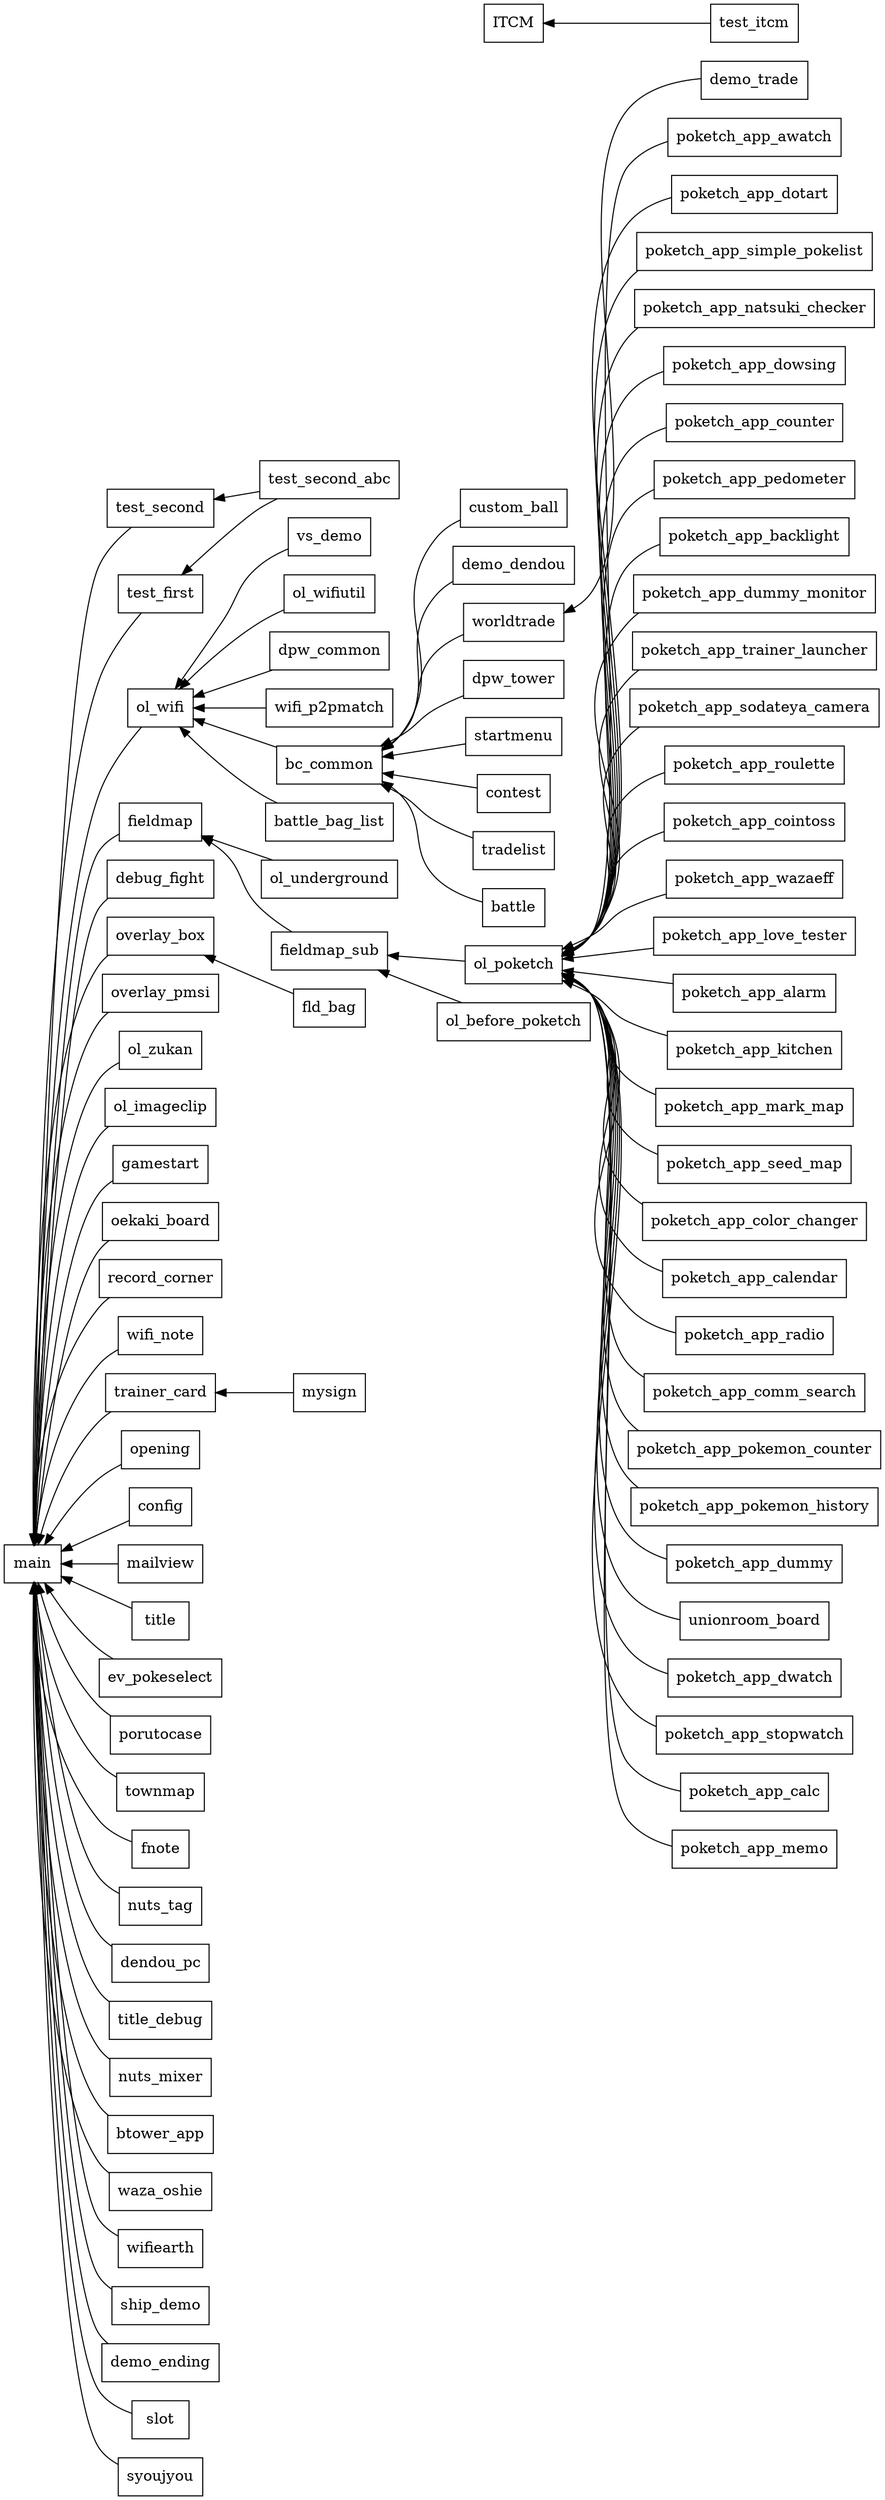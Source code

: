 
digraph G {
	graph [rankdir = RL];
	node [shape = box];
	test_second->main;
	test_first->main;
	ol_wifi->main;
	fieldmap->main;
	debug_fight->main;
	overlay_box->main;
	overlay_pmsi->main;
	ol_zukan->main;
	ol_imageclip->main;
	gamestart->main;
	oekaki_board->main;
	record_corner->main;
	wifi_note->main;
	trainer_card->main;
	opening->main;
	config->main;
	mailview->main;
	title->main;
	ev_pokeselect->main;
	porutocase->main;
	townmap->main;
	fnote->main;
	nuts_tag->main;
	dendou_pc->main;
	title_debug->main;
	nuts_mixer->main;
	btower_app->main;
	waza_oshie->main;
	wifiearth->main;
	ship_demo->main;
	demo_ending->main;
	slot->main;
	syoujyou->main;
	test_itcm->ITCM;
	test_second_abc->test_second;
	test_second_abc->test_first;
	vs_demo->ol_wifi;
	ol_wifiutil->ol_wifi;
	dpw_common->ol_wifi;
	wifi_p2pmatch->ol_wifi;
	bc_common->ol_wifi;
	battle_bag_list->ol_wifi;
	ol_underground->fieldmap;
	fieldmap_sub->fieldmap;
	fld_bag->overlay_box;
	mysign->trainer_card;
	custom_ball->bc_common;
	demo_dendou->bc_common;
	worldtrade->bc_common;
	dpw_tower->bc_common;
	startmenu->bc_common;
	contest->bc_common;
	tradelist->bc_common;
	battle->bc_common;
	demo_trade->worldtrade;
	ol_poketch->fieldmap_sub;
	ol_before_poketch->fieldmap_sub;
	poketch_app_awatch->ol_poketch;
	poketch_app_dotart->ol_poketch;
	poketch_app_simple_pokelist->ol_poketch;
	poketch_app_natsuki_checker->ol_poketch;
	poketch_app_dowsing->ol_poketch;
	poketch_app_counter->ol_poketch;
	poketch_app_pedometer->ol_poketch;
	poketch_app_backlight->ol_poketch;
	poketch_app_dummy_monitor->ol_poketch;
	poketch_app_trainer_launcher->ol_poketch;
	poketch_app_sodateya_camera->ol_poketch;
	poketch_app_roulette->ol_poketch;
	poketch_app_cointoss->ol_poketch;
	poketch_app_wazaeff->ol_poketch;
	poketch_app_love_tester->ol_poketch;
	poketch_app_alarm->ol_poketch;
	poketch_app_kitchen->ol_poketch;
	poketch_app_mark_map->ol_poketch;
	poketch_app_seed_map->ol_poketch;
	poketch_app_color_changer->ol_poketch;
	poketch_app_calendar->ol_poketch;
	poketch_app_radio->ol_poketch;
	poketch_app_comm_search->ol_poketch;
	poketch_app_pokemon_counter->ol_poketch;
	poketch_app_pokemon_history->ol_poketch;
	poketch_app_dummy->ol_poketch;
	unionroom_board->ol_poketch;
	poketch_app_dwatch->ol_poketch;
	poketch_app_stopwatch->ol_poketch;
	poketch_app_calc->ol_poketch;
	poketch_app_memo->ol_poketch;
}
